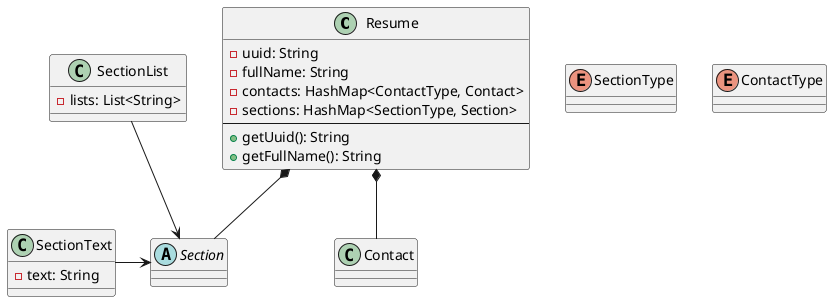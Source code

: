 @startuml
'https://plantuml.com/class-diagram

class Resume {
- uuid: String
- fullName: String
- contacts: HashMap<ContactType, Contact>
- sections: HashMap<SectionType, Section>
---
+ getUuid(): String
+ getFullName(): String
}


abstract class Section {
}

class SectionText {
    - text: String
}
class SectionList {
    - lists: List<String>
}




SectionText -> Section
SectionList --> Section

class Contact {
}


enum SectionType {
}
enum ContactType {
}
Resume *-- Contact
Resume *-- Section




@enduml